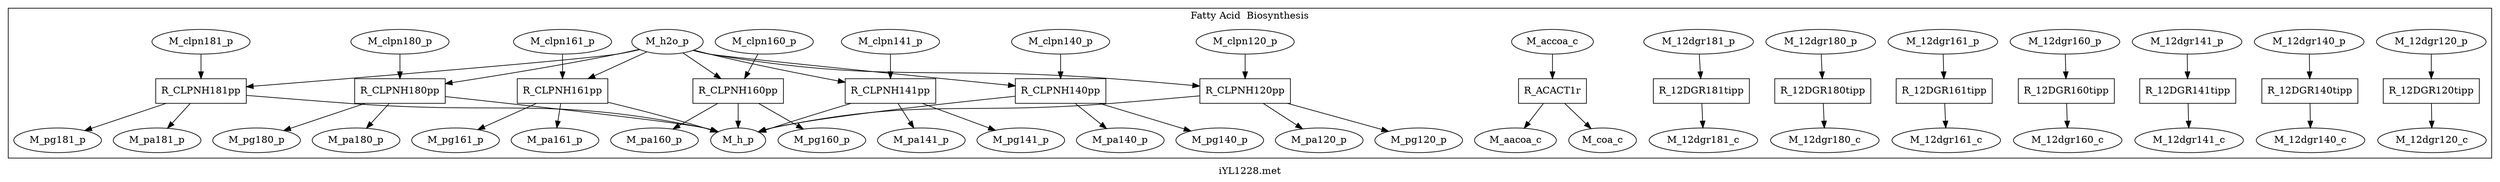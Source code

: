 digraph graph_name{
	label="iYL1228.met";
	subgraph cluster_FattyAcidBiosynthesis{
		label="Fatty Acid  Biosynthesis";
		1[label="M_12dgr120_c"];
		2[label="M_12dgr120_p"];
		3[label="M_12dgr140_c"];
		4[label="M_12dgr140_p"];
		5[label="M_12dgr141_c"];
		6[label="M_12dgr141_p"];
		7[label="M_12dgr160_c"];
		8[label="M_12dgr160_p"];
		9[label="M_12dgr161_c"];
		10[label="M_12dgr161_p"];
		11[label="M_12dgr180_c"];
		12[label="M_12dgr180_p"];
		13[label="M_12dgr181_c"];
		14[label="M_12dgr181_p"];
		15[label="M_aacoa_c"];
		16[label="M_accoa_c"];
		17[label="M_clpn120_p"];
		18[label="M_clpn140_p"];
		19[label="M_clpn141_p"];
		20[label="M_clpn160_p"];
		21[label="M_clpn161_p"];
		22[label="M_clpn180_p"];
		23[label="M_clpn181_p"];
		24[label="M_coa_c"];
		25[label="M_h2o_p"];
		26[label="M_h_p"];
		27[label="M_pa120_p"];
		28[label="M_pa140_p"];
		29[label="M_pa141_p"];
		30[label="M_pa160_p"];
		31[label="M_pa161_p"];
		32[label="M_pa180_p"];
		33[label="M_pa181_p"];
		34[label="M_pg120_p"];
		35[label="M_pg140_p"];
		36[label="M_pg141_p"];
		37[label="M_pg160_p"];
		38[label="M_pg161_p"];
		39[label="M_pg180_p"];
		40[label="M_pg181_p"];
		41[label="R_12DGR120tipp",shape=rectangle];
		42[label="R_12DGR140tipp",shape=rectangle];
		43[label="R_12DGR141tipp",shape=rectangle];
		44[label="R_12DGR160tipp",shape=rectangle];
		45[label="R_12DGR161tipp",shape=rectangle];
		46[label="R_12DGR180tipp",shape=rectangle];
		47[label="R_12DGR181tipp",shape=rectangle];
		48[label="R_ACACT1r",shape=rectangle];
		49[label="R_CLPNH120pp",shape=rectangle];
		50[label="R_CLPNH140pp",shape=rectangle];
		51[label="R_CLPNH141pp",shape=rectangle];
		52[label="R_CLPNH160pp",shape=rectangle];
		53[label="R_CLPNH161pp",shape=rectangle];
		54[label="R_CLPNH180pp",shape=rectangle];
		55[label="R_CLPNH181pp",shape=rectangle];
		41->1;
		42->3;
		14->47;
		8->44;
		12->46;
		50->26;
		50->28;
		50->35;
		51->26;
		51->29;
		51->36;
		25->49;
		25->50;
		25->51;
		25->52;
		25->53;
		25->54;
		25->55;
		17->49;
		22->54;
		48->15;
		48->24;
		52->26;
		52->30;
		52->37;
		43->5;
		47->13;
		10->45;
		53->26;
		53->31;
		53->38;
		45->9;
		23->55;
		46->11;
		16->48;
		6->43;
		2->41;
		44->7;
		4->42;
		18->50;
		19->51;
		49->26;
		49->27;
		49->34;
		20->52;
		54->26;
		54->32;
		54->39;
		21->53;
		55->26;
		55->33;
		55->40;
	}
}
